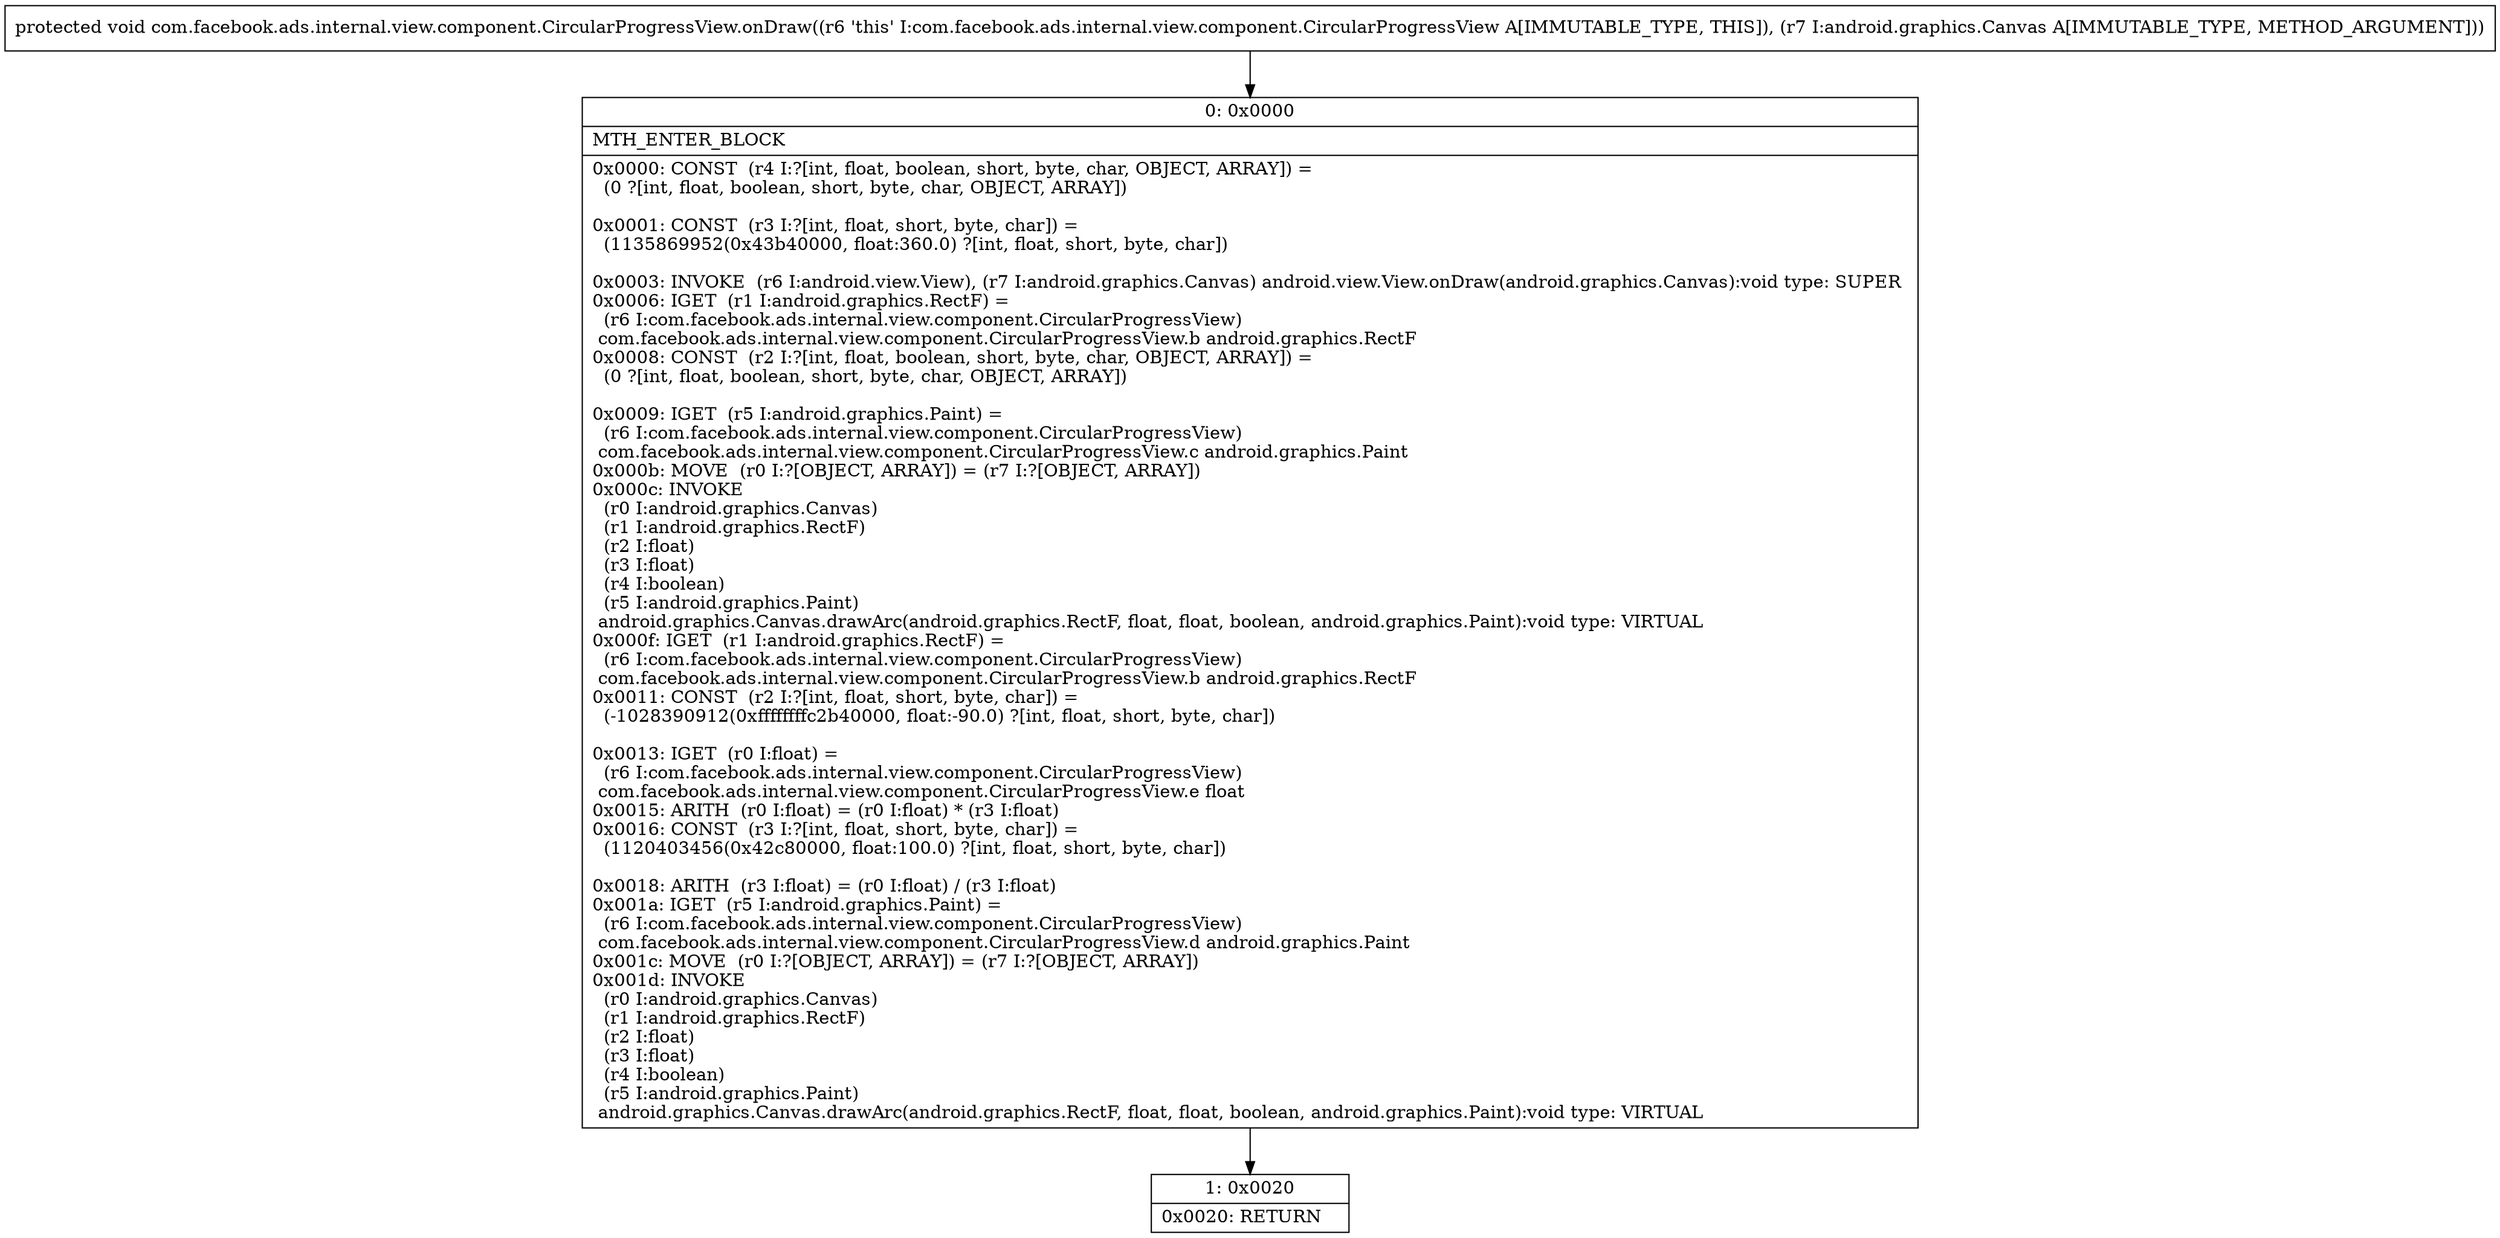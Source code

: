 digraph "CFG forcom.facebook.ads.internal.view.component.CircularProgressView.onDraw(Landroid\/graphics\/Canvas;)V" {
Node_0 [shape=record,label="{0\:\ 0x0000|MTH_ENTER_BLOCK\l|0x0000: CONST  (r4 I:?[int, float, boolean, short, byte, char, OBJECT, ARRAY]) = \l  (0 ?[int, float, boolean, short, byte, char, OBJECT, ARRAY])\l \l0x0001: CONST  (r3 I:?[int, float, short, byte, char]) = \l  (1135869952(0x43b40000, float:360.0) ?[int, float, short, byte, char])\l \l0x0003: INVOKE  (r6 I:android.view.View), (r7 I:android.graphics.Canvas) android.view.View.onDraw(android.graphics.Canvas):void type: SUPER \l0x0006: IGET  (r1 I:android.graphics.RectF) = \l  (r6 I:com.facebook.ads.internal.view.component.CircularProgressView)\l com.facebook.ads.internal.view.component.CircularProgressView.b android.graphics.RectF \l0x0008: CONST  (r2 I:?[int, float, boolean, short, byte, char, OBJECT, ARRAY]) = \l  (0 ?[int, float, boolean, short, byte, char, OBJECT, ARRAY])\l \l0x0009: IGET  (r5 I:android.graphics.Paint) = \l  (r6 I:com.facebook.ads.internal.view.component.CircularProgressView)\l com.facebook.ads.internal.view.component.CircularProgressView.c android.graphics.Paint \l0x000b: MOVE  (r0 I:?[OBJECT, ARRAY]) = (r7 I:?[OBJECT, ARRAY]) \l0x000c: INVOKE  \l  (r0 I:android.graphics.Canvas)\l  (r1 I:android.graphics.RectF)\l  (r2 I:float)\l  (r3 I:float)\l  (r4 I:boolean)\l  (r5 I:android.graphics.Paint)\l android.graphics.Canvas.drawArc(android.graphics.RectF, float, float, boolean, android.graphics.Paint):void type: VIRTUAL \l0x000f: IGET  (r1 I:android.graphics.RectF) = \l  (r6 I:com.facebook.ads.internal.view.component.CircularProgressView)\l com.facebook.ads.internal.view.component.CircularProgressView.b android.graphics.RectF \l0x0011: CONST  (r2 I:?[int, float, short, byte, char]) = \l  (\-1028390912(0xffffffffc2b40000, float:\-90.0) ?[int, float, short, byte, char])\l \l0x0013: IGET  (r0 I:float) = \l  (r6 I:com.facebook.ads.internal.view.component.CircularProgressView)\l com.facebook.ads.internal.view.component.CircularProgressView.e float \l0x0015: ARITH  (r0 I:float) = (r0 I:float) * (r3 I:float) \l0x0016: CONST  (r3 I:?[int, float, short, byte, char]) = \l  (1120403456(0x42c80000, float:100.0) ?[int, float, short, byte, char])\l \l0x0018: ARITH  (r3 I:float) = (r0 I:float) \/ (r3 I:float) \l0x001a: IGET  (r5 I:android.graphics.Paint) = \l  (r6 I:com.facebook.ads.internal.view.component.CircularProgressView)\l com.facebook.ads.internal.view.component.CircularProgressView.d android.graphics.Paint \l0x001c: MOVE  (r0 I:?[OBJECT, ARRAY]) = (r7 I:?[OBJECT, ARRAY]) \l0x001d: INVOKE  \l  (r0 I:android.graphics.Canvas)\l  (r1 I:android.graphics.RectF)\l  (r2 I:float)\l  (r3 I:float)\l  (r4 I:boolean)\l  (r5 I:android.graphics.Paint)\l android.graphics.Canvas.drawArc(android.graphics.RectF, float, float, boolean, android.graphics.Paint):void type: VIRTUAL \l}"];
Node_1 [shape=record,label="{1\:\ 0x0020|0x0020: RETURN   \l}"];
MethodNode[shape=record,label="{protected void com.facebook.ads.internal.view.component.CircularProgressView.onDraw((r6 'this' I:com.facebook.ads.internal.view.component.CircularProgressView A[IMMUTABLE_TYPE, THIS]), (r7 I:android.graphics.Canvas A[IMMUTABLE_TYPE, METHOD_ARGUMENT])) }"];
MethodNode -> Node_0;
Node_0 -> Node_1;
}


